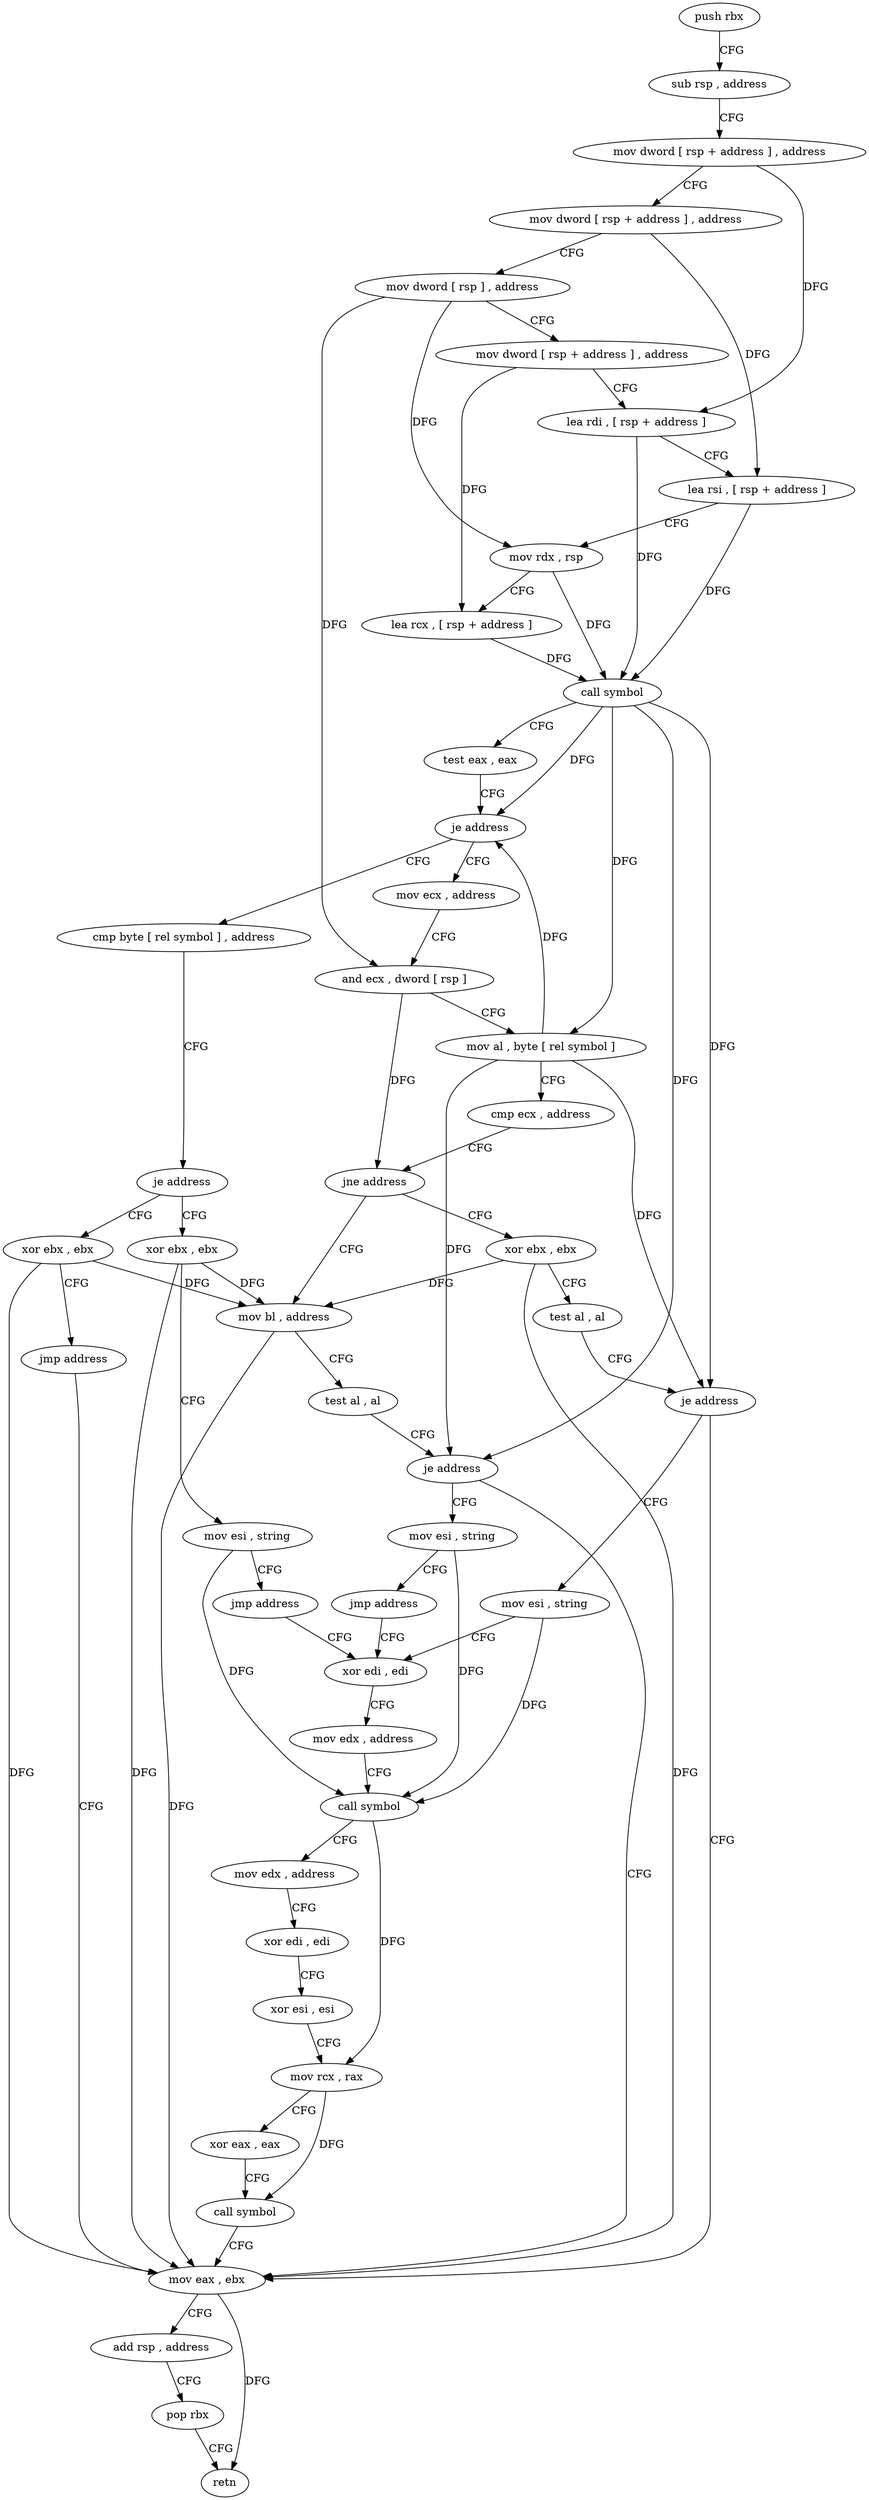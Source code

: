 digraph "func" {
"4223872" [label = "push rbx" ]
"4223873" [label = "sub rsp , address" ]
"4223877" [label = "mov dword [ rsp + address ] , address" ]
"4223885" [label = "mov dword [ rsp + address ] , address" ]
"4223893" [label = "mov dword [ rsp ] , address" ]
"4223900" [label = "mov dword [ rsp + address ] , address" ]
"4223908" [label = "lea rdi , [ rsp + address ]" ]
"4223913" [label = "lea rsi , [ rsp + address ]" ]
"4223918" [label = "mov rdx , rsp" ]
"4223921" [label = "lea rcx , [ rsp + address ]" ]
"4223926" [label = "call symbol" ]
"4223931" [label = "test eax , eax" ]
"4223933" [label = "je address" ]
"4223970" [label = "cmp byte [ rel symbol ] , address" ]
"4223935" [label = "mov ecx , address" ]
"4223977" [label = "je address" ]
"4224038" [label = "xor ebx , ebx" ]
"4223979" [label = "xor ebx , ebx" ]
"4223940" [label = "and ecx , dword [ rsp ]" ]
"4223943" [label = "mov al , byte [ rel symbol ]" ]
"4223949" [label = "cmp ecx , address" ]
"4223955" [label = "jne address" ]
"4223988" [label = "xor ebx , ebx" ]
"4223957" [label = "mov bl , address" ]
"4224040" [label = "jmp address" ]
"4224030" [label = "mov eax , ebx" ]
"4223981" [label = "mov esi , string" ]
"4223986" [label = "jmp address" ]
"4223999" [label = "xor edi , edi" ]
"4223990" [label = "test al , al" ]
"4223992" [label = "je address" ]
"4223994" [label = "mov esi , string" ]
"4223959" [label = "test al , al" ]
"4223961" [label = "je address" ]
"4223963" [label = "mov esi , string" ]
"4224032" [label = "add rsp , address" ]
"4224036" [label = "pop rbx" ]
"4224037" [label = "retn" ]
"4224001" [label = "mov edx , address" ]
"4224006" [label = "call symbol" ]
"4224011" [label = "mov edx , address" ]
"4224016" [label = "xor edi , edi" ]
"4224018" [label = "xor esi , esi" ]
"4224020" [label = "mov rcx , rax" ]
"4224023" [label = "xor eax , eax" ]
"4224025" [label = "call symbol" ]
"4223968" [label = "jmp address" ]
"4223872" -> "4223873" [ label = "CFG" ]
"4223873" -> "4223877" [ label = "CFG" ]
"4223877" -> "4223885" [ label = "CFG" ]
"4223877" -> "4223908" [ label = "DFG" ]
"4223885" -> "4223893" [ label = "CFG" ]
"4223885" -> "4223913" [ label = "DFG" ]
"4223893" -> "4223900" [ label = "CFG" ]
"4223893" -> "4223940" [ label = "DFG" ]
"4223893" -> "4223918" [ label = "DFG" ]
"4223900" -> "4223908" [ label = "CFG" ]
"4223900" -> "4223921" [ label = "DFG" ]
"4223908" -> "4223913" [ label = "CFG" ]
"4223908" -> "4223926" [ label = "DFG" ]
"4223913" -> "4223918" [ label = "CFG" ]
"4223913" -> "4223926" [ label = "DFG" ]
"4223918" -> "4223921" [ label = "CFG" ]
"4223918" -> "4223926" [ label = "DFG" ]
"4223921" -> "4223926" [ label = "DFG" ]
"4223926" -> "4223931" [ label = "CFG" ]
"4223926" -> "4223933" [ label = "DFG" ]
"4223926" -> "4223943" [ label = "DFG" ]
"4223926" -> "4223992" [ label = "DFG" ]
"4223926" -> "4223961" [ label = "DFG" ]
"4223931" -> "4223933" [ label = "CFG" ]
"4223933" -> "4223970" [ label = "CFG" ]
"4223933" -> "4223935" [ label = "CFG" ]
"4223970" -> "4223977" [ label = "CFG" ]
"4223935" -> "4223940" [ label = "CFG" ]
"4223977" -> "4224038" [ label = "CFG" ]
"4223977" -> "4223979" [ label = "CFG" ]
"4224038" -> "4224040" [ label = "CFG" ]
"4224038" -> "4223957" [ label = "DFG" ]
"4224038" -> "4224030" [ label = "DFG" ]
"4223979" -> "4223981" [ label = "CFG" ]
"4223979" -> "4223957" [ label = "DFG" ]
"4223979" -> "4224030" [ label = "DFG" ]
"4223940" -> "4223943" [ label = "CFG" ]
"4223940" -> "4223955" [ label = "DFG" ]
"4223943" -> "4223949" [ label = "CFG" ]
"4223943" -> "4223933" [ label = "DFG" ]
"4223943" -> "4223992" [ label = "DFG" ]
"4223943" -> "4223961" [ label = "DFG" ]
"4223949" -> "4223955" [ label = "CFG" ]
"4223955" -> "4223988" [ label = "CFG" ]
"4223955" -> "4223957" [ label = "CFG" ]
"4223988" -> "4223990" [ label = "CFG" ]
"4223988" -> "4223957" [ label = "DFG" ]
"4223988" -> "4224030" [ label = "DFG" ]
"4223957" -> "4223959" [ label = "CFG" ]
"4223957" -> "4224030" [ label = "DFG" ]
"4224040" -> "4224030" [ label = "CFG" ]
"4224030" -> "4224032" [ label = "CFG" ]
"4224030" -> "4224037" [ label = "DFG" ]
"4223981" -> "4223986" [ label = "CFG" ]
"4223981" -> "4224006" [ label = "DFG" ]
"4223986" -> "4223999" [ label = "CFG" ]
"4223999" -> "4224001" [ label = "CFG" ]
"4223990" -> "4223992" [ label = "CFG" ]
"4223992" -> "4224030" [ label = "CFG" ]
"4223992" -> "4223994" [ label = "CFG" ]
"4223994" -> "4223999" [ label = "CFG" ]
"4223994" -> "4224006" [ label = "DFG" ]
"4223959" -> "4223961" [ label = "CFG" ]
"4223961" -> "4224030" [ label = "CFG" ]
"4223961" -> "4223963" [ label = "CFG" ]
"4223963" -> "4223968" [ label = "CFG" ]
"4223963" -> "4224006" [ label = "DFG" ]
"4224032" -> "4224036" [ label = "CFG" ]
"4224036" -> "4224037" [ label = "CFG" ]
"4224001" -> "4224006" [ label = "CFG" ]
"4224006" -> "4224011" [ label = "CFG" ]
"4224006" -> "4224020" [ label = "DFG" ]
"4224011" -> "4224016" [ label = "CFG" ]
"4224016" -> "4224018" [ label = "CFG" ]
"4224018" -> "4224020" [ label = "CFG" ]
"4224020" -> "4224023" [ label = "CFG" ]
"4224020" -> "4224025" [ label = "DFG" ]
"4224023" -> "4224025" [ label = "CFG" ]
"4224025" -> "4224030" [ label = "CFG" ]
"4223968" -> "4223999" [ label = "CFG" ]
}
